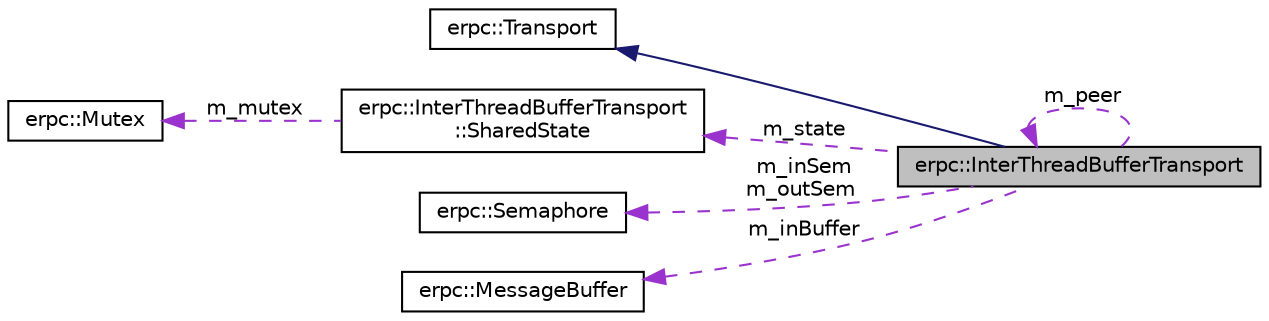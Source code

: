 digraph "erpc::InterThreadBufferTransport"
{
  edge [fontname="Helvetica",fontsize="10",labelfontname="Helvetica",labelfontsize="10"];
  node [fontname="Helvetica",fontsize="10",shape=record];
  rankdir="LR";
  Node1 [label="erpc::InterThreadBufferTransport",height=0.2,width=0.4,color="black", fillcolor="grey75", style="filled", fontcolor="black"];
  Node2 -> Node1 [dir="back",color="midnightblue",fontsize="10",style="solid",fontname="Helvetica"];
  Node2 [label="erpc::Transport",height=0.2,width=0.4,color="black", fillcolor="white", style="filled",URL="$classerpc_1_1_transport.html",tooltip="Abstract interface for transport layer. "];
  Node3 -> Node1 [dir="back",color="darkorchid3",fontsize="10",style="dashed",label=" m_state" ,fontname="Helvetica"];
  Node3 [label="erpc::InterThreadBufferTransport\l::SharedState",height=0.2,width=0.4,color="black", fillcolor="white", style="filled",URL="$classerpc_1_1_inter_thread_buffer_transport.html#structerpc_1_1_inter_thread_buffer_transport_1_1_shared_state"];
  Node4 -> Node3 [dir="back",color="darkorchid3",fontsize="10",style="dashed",label=" m_mutex" ,fontname="Helvetica"];
  Node4 [label="erpc::Mutex",height=0.2,width=0.4,color="black", fillcolor="white", style="filled",URL="$classerpc_1_1_mutex.html",tooltip="Simple mutex class. "];
  Node1 -> Node1 [dir="back",color="darkorchid3",fontsize="10",style="dashed",label=" m_peer" ,fontname="Helvetica"];
  Node5 -> Node1 [dir="back",color="darkorchid3",fontsize="10",style="dashed",label=" m_inSem\nm_outSem" ,fontname="Helvetica"];
  Node5 [label="erpc::Semaphore",height=0.2,width=0.4,color="black", fillcolor="white", style="filled",URL="$classerpc_1_1_semaphore.html",tooltip="Simple semaphore class. "];
  Node6 -> Node1 [dir="back",color="darkorchid3",fontsize="10",style="dashed",label=" m_inBuffer" ,fontname="Helvetica"];
  Node6 [label="erpc::MessageBuffer",height=0.2,width=0.4,color="black", fillcolor="white", style="filled",URL="$classerpc_1_1_message_buffer.html",tooltip="Represents a memory buffer containing a message. "];
}
